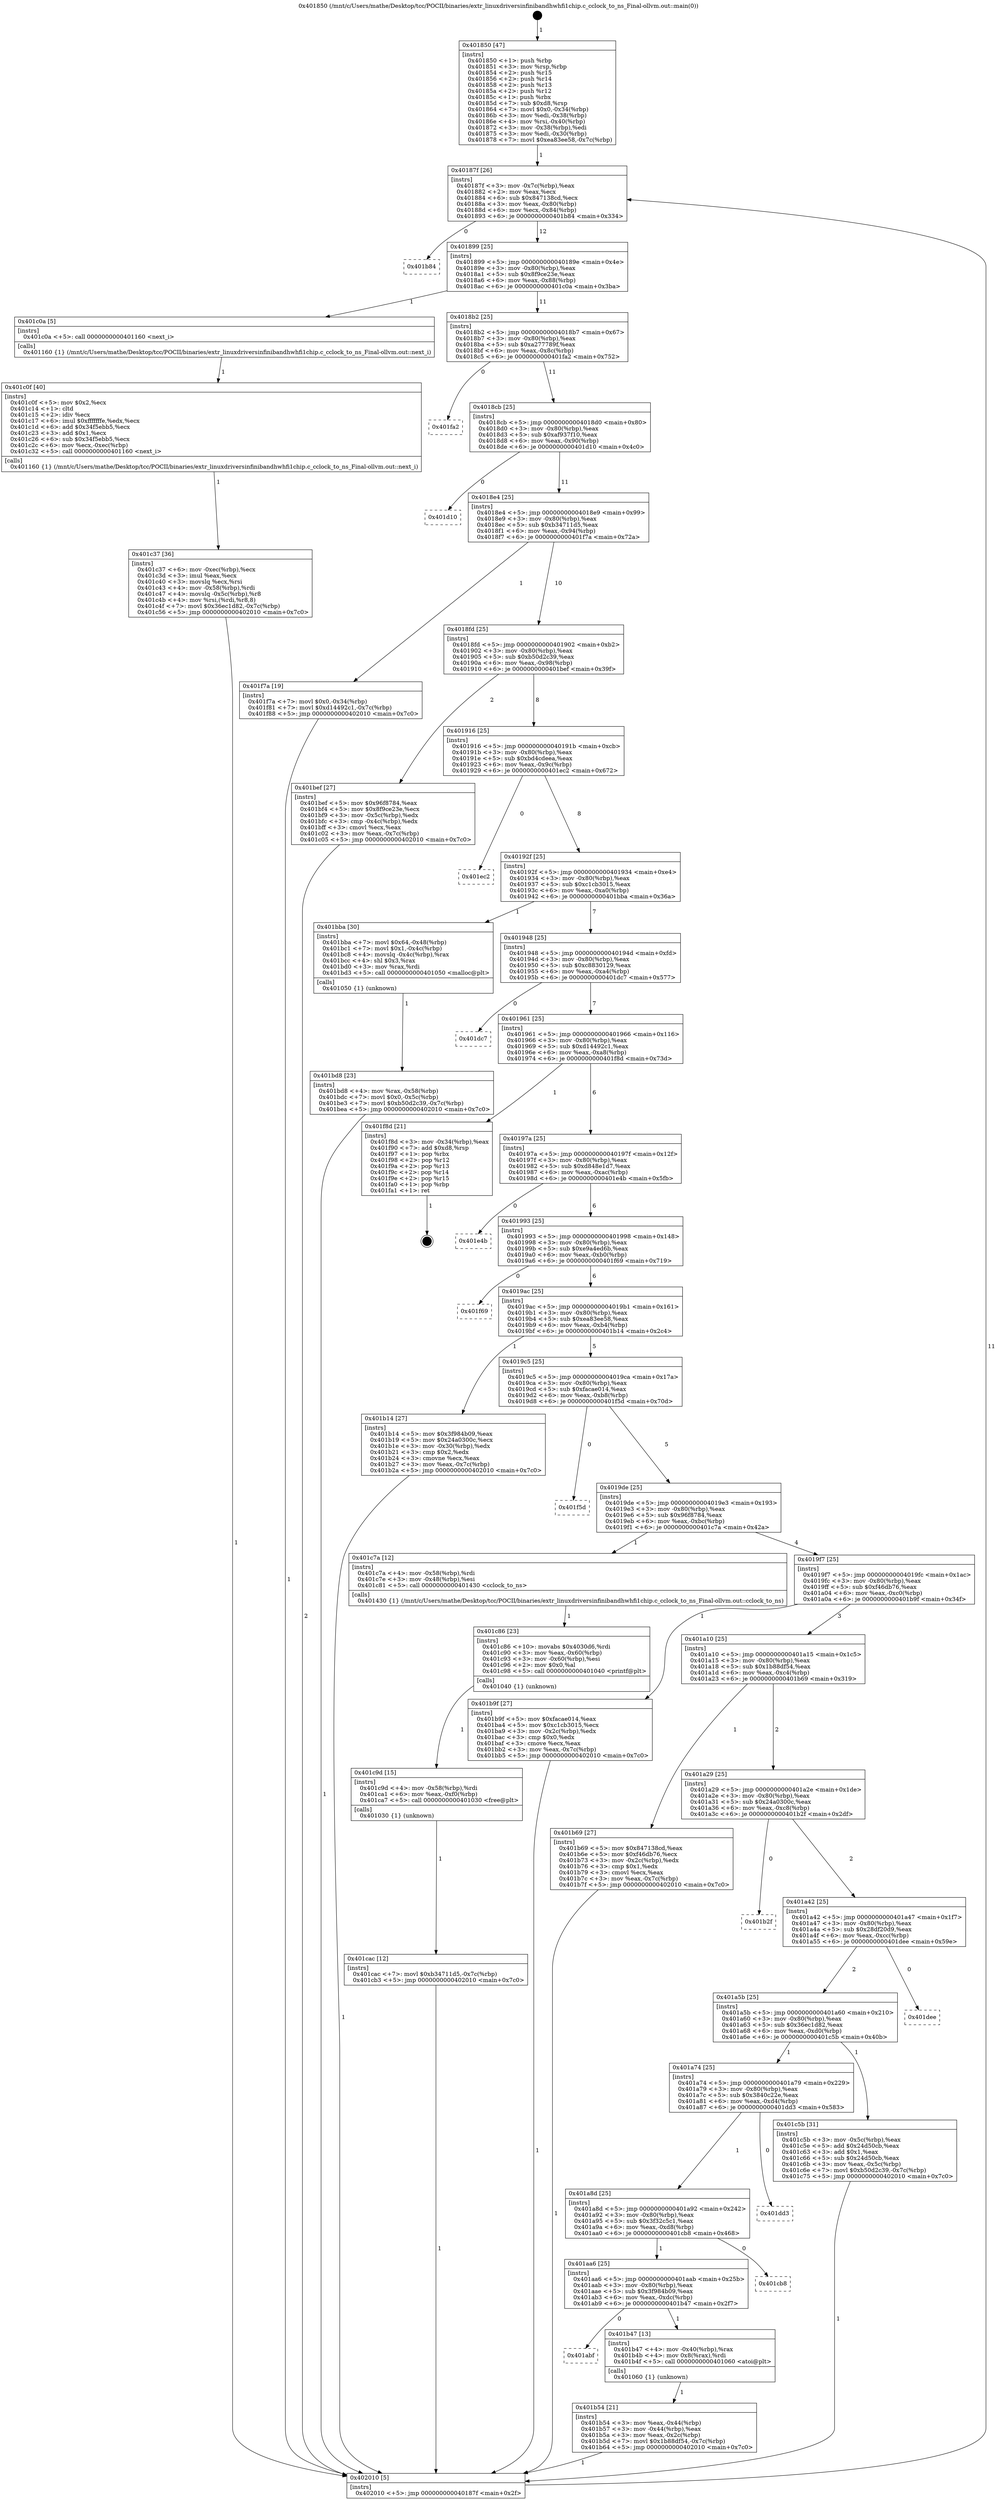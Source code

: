 digraph "0x401850" {
  label = "0x401850 (/mnt/c/Users/mathe/Desktop/tcc/POCII/binaries/extr_linuxdriversinfinibandhwhfi1chip.c_cclock_to_ns_Final-ollvm.out::main(0))"
  labelloc = "t"
  node[shape=record]

  Entry [label="",width=0.3,height=0.3,shape=circle,fillcolor=black,style=filled]
  "0x40187f" [label="{
     0x40187f [26]\l
     | [instrs]\l
     &nbsp;&nbsp;0x40187f \<+3\>: mov -0x7c(%rbp),%eax\l
     &nbsp;&nbsp;0x401882 \<+2\>: mov %eax,%ecx\l
     &nbsp;&nbsp;0x401884 \<+6\>: sub $0x847138cd,%ecx\l
     &nbsp;&nbsp;0x40188a \<+3\>: mov %eax,-0x80(%rbp)\l
     &nbsp;&nbsp;0x40188d \<+6\>: mov %ecx,-0x84(%rbp)\l
     &nbsp;&nbsp;0x401893 \<+6\>: je 0000000000401b84 \<main+0x334\>\l
  }"]
  "0x401b84" [label="{
     0x401b84\l
  }", style=dashed]
  "0x401899" [label="{
     0x401899 [25]\l
     | [instrs]\l
     &nbsp;&nbsp;0x401899 \<+5\>: jmp 000000000040189e \<main+0x4e\>\l
     &nbsp;&nbsp;0x40189e \<+3\>: mov -0x80(%rbp),%eax\l
     &nbsp;&nbsp;0x4018a1 \<+5\>: sub $0x8f9ce23e,%eax\l
     &nbsp;&nbsp;0x4018a6 \<+6\>: mov %eax,-0x88(%rbp)\l
     &nbsp;&nbsp;0x4018ac \<+6\>: je 0000000000401c0a \<main+0x3ba\>\l
  }"]
  Exit [label="",width=0.3,height=0.3,shape=circle,fillcolor=black,style=filled,peripheries=2]
  "0x401c0a" [label="{
     0x401c0a [5]\l
     | [instrs]\l
     &nbsp;&nbsp;0x401c0a \<+5\>: call 0000000000401160 \<next_i\>\l
     | [calls]\l
     &nbsp;&nbsp;0x401160 \{1\} (/mnt/c/Users/mathe/Desktop/tcc/POCII/binaries/extr_linuxdriversinfinibandhwhfi1chip.c_cclock_to_ns_Final-ollvm.out::next_i)\l
  }"]
  "0x4018b2" [label="{
     0x4018b2 [25]\l
     | [instrs]\l
     &nbsp;&nbsp;0x4018b2 \<+5\>: jmp 00000000004018b7 \<main+0x67\>\l
     &nbsp;&nbsp;0x4018b7 \<+3\>: mov -0x80(%rbp),%eax\l
     &nbsp;&nbsp;0x4018ba \<+5\>: sub $0xa277789f,%eax\l
     &nbsp;&nbsp;0x4018bf \<+6\>: mov %eax,-0x8c(%rbp)\l
     &nbsp;&nbsp;0x4018c5 \<+6\>: je 0000000000401fa2 \<main+0x752\>\l
  }"]
  "0x401cac" [label="{
     0x401cac [12]\l
     | [instrs]\l
     &nbsp;&nbsp;0x401cac \<+7\>: movl $0xb34711d5,-0x7c(%rbp)\l
     &nbsp;&nbsp;0x401cb3 \<+5\>: jmp 0000000000402010 \<main+0x7c0\>\l
  }"]
  "0x401fa2" [label="{
     0x401fa2\l
  }", style=dashed]
  "0x4018cb" [label="{
     0x4018cb [25]\l
     | [instrs]\l
     &nbsp;&nbsp;0x4018cb \<+5\>: jmp 00000000004018d0 \<main+0x80\>\l
     &nbsp;&nbsp;0x4018d0 \<+3\>: mov -0x80(%rbp),%eax\l
     &nbsp;&nbsp;0x4018d3 \<+5\>: sub $0xaf937f10,%eax\l
     &nbsp;&nbsp;0x4018d8 \<+6\>: mov %eax,-0x90(%rbp)\l
     &nbsp;&nbsp;0x4018de \<+6\>: je 0000000000401d10 \<main+0x4c0\>\l
  }"]
  "0x401c9d" [label="{
     0x401c9d [15]\l
     | [instrs]\l
     &nbsp;&nbsp;0x401c9d \<+4\>: mov -0x58(%rbp),%rdi\l
     &nbsp;&nbsp;0x401ca1 \<+6\>: mov %eax,-0xf0(%rbp)\l
     &nbsp;&nbsp;0x401ca7 \<+5\>: call 0000000000401030 \<free@plt\>\l
     | [calls]\l
     &nbsp;&nbsp;0x401030 \{1\} (unknown)\l
  }"]
  "0x401d10" [label="{
     0x401d10\l
  }", style=dashed]
  "0x4018e4" [label="{
     0x4018e4 [25]\l
     | [instrs]\l
     &nbsp;&nbsp;0x4018e4 \<+5\>: jmp 00000000004018e9 \<main+0x99\>\l
     &nbsp;&nbsp;0x4018e9 \<+3\>: mov -0x80(%rbp),%eax\l
     &nbsp;&nbsp;0x4018ec \<+5\>: sub $0xb34711d5,%eax\l
     &nbsp;&nbsp;0x4018f1 \<+6\>: mov %eax,-0x94(%rbp)\l
     &nbsp;&nbsp;0x4018f7 \<+6\>: je 0000000000401f7a \<main+0x72a\>\l
  }"]
  "0x401c86" [label="{
     0x401c86 [23]\l
     | [instrs]\l
     &nbsp;&nbsp;0x401c86 \<+10\>: movabs $0x4030d6,%rdi\l
     &nbsp;&nbsp;0x401c90 \<+3\>: mov %eax,-0x60(%rbp)\l
     &nbsp;&nbsp;0x401c93 \<+3\>: mov -0x60(%rbp),%esi\l
     &nbsp;&nbsp;0x401c96 \<+2\>: mov $0x0,%al\l
     &nbsp;&nbsp;0x401c98 \<+5\>: call 0000000000401040 \<printf@plt\>\l
     | [calls]\l
     &nbsp;&nbsp;0x401040 \{1\} (unknown)\l
  }"]
  "0x401f7a" [label="{
     0x401f7a [19]\l
     | [instrs]\l
     &nbsp;&nbsp;0x401f7a \<+7\>: movl $0x0,-0x34(%rbp)\l
     &nbsp;&nbsp;0x401f81 \<+7\>: movl $0xd14492c1,-0x7c(%rbp)\l
     &nbsp;&nbsp;0x401f88 \<+5\>: jmp 0000000000402010 \<main+0x7c0\>\l
  }"]
  "0x4018fd" [label="{
     0x4018fd [25]\l
     | [instrs]\l
     &nbsp;&nbsp;0x4018fd \<+5\>: jmp 0000000000401902 \<main+0xb2\>\l
     &nbsp;&nbsp;0x401902 \<+3\>: mov -0x80(%rbp),%eax\l
     &nbsp;&nbsp;0x401905 \<+5\>: sub $0xb50d2c39,%eax\l
     &nbsp;&nbsp;0x40190a \<+6\>: mov %eax,-0x98(%rbp)\l
     &nbsp;&nbsp;0x401910 \<+6\>: je 0000000000401bef \<main+0x39f\>\l
  }"]
  "0x401c37" [label="{
     0x401c37 [36]\l
     | [instrs]\l
     &nbsp;&nbsp;0x401c37 \<+6\>: mov -0xec(%rbp),%ecx\l
     &nbsp;&nbsp;0x401c3d \<+3\>: imul %eax,%ecx\l
     &nbsp;&nbsp;0x401c40 \<+3\>: movslq %ecx,%rsi\l
     &nbsp;&nbsp;0x401c43 \<+4\>: mov -0x58(%rbp),%rdi\l
     &nbsp;&nbsp;0x401c47 \<+4\>: movslq -0x5c(%rbp),%r8\l
     &nbsp;&nbsp;0x401c4b \<+4\>: mov %rsi,(%rdi,%r8,8)\l
     &nbsp;&nbsp;0x401c4f \<+7\>: movl $0x36ec1d82,-0x7c(%rbp)\l
     &nbsp;&nbsp;0x401c56 \<+5\>: jmp 0000000000402010 \<main+0x7c0\>\l
  }"]
  "0x401bef" [label="{
     0x401bef [27]\l
     | [instrs]\l
     &nbsp;&nbsp;0x401bef \<+5\>: mov $0x96f8784,%eax\l
     &nbsp;&nbsp;0x401bf4 \<+5\>: mov $0x8f9ce23e,%ecx\l
     &nbsp;&nbsp;0x401bf9 \<+3\>: mov -0x5c(%rbp),%edx\l
     &nbsp;&nbsp;0x401bfc \<+3\>: cmp -0x4c(%rbp),%edx\l
     &nbsp;&nbsp;0x401bff \<+3\>: cmovl %ecx,%eax\l
     &nbsp;&nbsp;0x401c02 \<+3\>: mov %eax,-0x7c(%rbp)\l
     &nbsp;&nbsp;0x401c05 \<+5\>: jmp 0000000000402010 \<main+0x7c0\>\l
  }"]
  "0x401916" [label="{
     0x401916 [25]\l
     | [instrs]\l
     &nbsp;&nbsp;0x401916 \<+5\>: jmp 000000000040191b \<main+0xcb\>\l
     &nbsp;&nbsp;0x40191b \<+3\>: mov -0x80(%rbp),%eax\l
     &nbsp;&nbsp;0x40191e \<+5\>: sub $0xbd4cdeea,%eax\l
     &nbsp;&nbsp;0x401923 \<+6\>: mov %eax,-0x9c(%rbp)\l
     &nbsp;&nbsp;0x401929 \<+6\>: je 0000000000401ec2 \<main+0x672\>\l
  }"]
  "0x401c0f" [label="{
     0x401c0f [40]\l
     | [instrs]\l
     &nbsp;&nbsp;0x401c0f \<+5\>: mov $0x2,%ecx\l
     &nbsp;&nbsp;0x401c14 \<+1\>: cltd\l
     &nbsp;&nbsp;0x401c15 \<+2\>: idiv %ecx\l
     &nbsp;&nbsp;0x401c17 \<+6\>: imul $0xfffffffe,%edx,%ecx\l
     &nbsp;&nbsp;0x401c1d \<+6\>: add $0x34f5ebb5,%ecx\l
     &nbsp;&nbsp;0x401c23 \<+3\>: add $0x1,%ecx\l
     &nbsp;&nbsp;0x401c26 \<+6\>: sub $0x34f5ebb5,%ecx\l
     &nbsp;&nbsp;0x401c2c \<+6\>: mov %ecx,-0xec(%rbp)\l
     &nbsp;&nbsp;0x401c32 \<+5\>: call 0000000000401160 \<next_i\>\l
     | [calls]\l
     &nbsp;&nbsp;0x401160 \{1\} (/mnt/c/Users/mathe/Desktop/tcc/POCII/binaries/extr_linuxdriversinfinibandhwhfi1chip.c_cclock_to_ns_Final-ollvm.out::next_i)\l
  }"]
  "0x401ec2" [label="{
     0x401ec2\l
  }", style=dashed]
  "0x40192f" [label="{
     0x40192f [25]\l
     | [instrs]\l
     &nbsp;&nbsp;0x40192f \<+5\>: jmp 0000000000401934 \<main+0xe4\>\l
     &nbsp;&nbsp;0x401934 \<+3\>: mov -0x80(%rbp),%eax\l
     &nbsp;&nbsp;0x401937 \<+5\>: sub $0xc1cb3015,%eax\l
     &nbsp;&nbsp;0x40193c \<+6\>: mov %eax,-0xa0(%rbp)\l
     &nbsp;&nbsp;0x401942 \<+6\>: je 0000000000401bba \<main+0x36a\>\l
  }"]
  "0x401bd8" [label="{
     0x401bd8 [23]\l
     | [instrs]\l
     &nbsp;&nbsp;0x401bd8 \<+4\>: mov %rax,-0x58(%rbp)\l
     &nbsp;&nbsp;0x401bdc \<+7\>: movl $0x0,-0x5c(%rbp)\l
     &nbsp;&nbsp;0x401be3 \<+7\>: movl $0xb50d2c39,-0x7c(%rbp)\l
     &nbsp;&nbsp;0x401bea \<+5\>: jmp 0000000000402010 \<main+0x7c0\>\l
  }"]
  "0x401bba" [label="{
     0x401bba [30]\l
     | [instrs]\l
     &nbsp;&nbsp;0x401bba \<+7\>: movl $0x64,-0x48(%rbp)\l
     &nbsp;&nbsp;0x401bc1 \<+7\>: movl $0x1,-0x4c(%rbp)\l
     &nbsp;&nbsp;0x401bc8 \<+4\>: movslq -0x4c(%rbp),%rax\l
     &nbsp;&nbsp;0x401bcc \<+4\>: shl $0x3,%rax\l
     &nbsp;&nbsp;0x401bd0 \<+3\>: mov %rax,%rdi\l
     &nbsp;&nbsp;0x401bd3 \<+5\>: call 0000000000401050 \<malloc@plt\>\l
     | [calls]\l
     &nbsp;&nbsp;0x401050 \{1\} (unknown)\l
  }"]
  "0x401948" [label="{
     0x401948 [25]\l
     | [instrs]\l
     &nbsp;&nbsp;0x401948 \<+5\>: jmp 000000000040194d \<main+0xfd\>\l
     &nbsp;&nbsp;0x40194d \<+3\>: mov -0x80(%rbp),%eax\l
     &nbsp;&nbsp;0x401950 \<+5\>: sub $0xc8830129,%eax\l
     &nbsp;&nbsp;0x401955 \<+6\>: mov %eax,-0xa4(%rbp)\l
     &nbsp;&nbsp;0x40195b \<+6\>: je 0000000000401dc7 \<main+0x577\>\l
  }"]
  "0x401b54" [label="{
     0x401b54 [21]\l
     | [instrs]\l
     &nbsp;&nbsp;0x401b54 \<+3\>: mov %eax,-0x44(%rbp)\l
     &nbsp;&nbsp;0x401b57 \<+3\>: mov -0x44(%rbp),%eax\l
     &nbsp;&nbsp;0x401b5a \<+3\>: mov %eax,-0x2c(%rbp)\l
     &nbsp;&nbsp;0x401b5d \<+7\>: movl $0x1b88df54,-0x7c(%rbp)\l
     &nbsp;&nbsp;0x401b64 \<+5\>: jmp 0000000000402010 \<main+0x7c0\>\l
  }"]
  "0x401dc7" [label="{
     0x401dc7\l
  }", style=dashed]
  "0x401961" [label="{
     0x401961 [25]\l
     | [instrs]\l
     &nbsp;&nbsp;0x401961 \<+5\>: jmp 0000000000401966 \<main+0x116\>\l
     &nbsp;&nbsp;0x401966 \<+3\>: mov -0x80(%rbp),%eax\l
     &nbsp;&nbsp;0x401969 \<+5\>: sub $0xd14492c1,%eax\l
     &nbsp;&nbsp;0x40196e \<+6\>: mov %eax,-0xa8(%rbp)\l
     &nbsp;&nbsp;0x401974 \<+6\>: je 0000000000401f8d \<main+0x73d\>\l
  }"]
  "0x401abf" [label="{
     0x401abf\l
  }", style=dashed]
  "0x401f8d" [label="{
     0x401f8d [21]\l
     | [instrs]\l
     &nbsp;&nbsp;0x401f8d \<+3\>: mov -0x34(%rbp),%eax\l
     &nbsp;&nbsp;0x401f90 \<+7\>: add $0xd8,%rsp\l
     &nbsp;&nbsp;0x401f97 \<+1\>: pop %rbx\l
     &nbsp;&nbsp;0x401f98 \<+2\>: pop %r12\l
     &nbsp;&nbsp;0x401f9a \<+2\>: pop %r13\l
     &nbsp;&nbsp;0x401f9c \<+2\>: pop %r14\l
     &nbsp;&nbsp;0x401f9e \<+2\>: pop %r15\l
     &nbsp;&nbsp;0x401fa0 \<+1\>: pop %rbp\l
     &nbsp;&nbsp;0x401fa1 \<+1\>: ret\l
  }"]
  "0x40197a" [label="{
     0x40197a [25]\l
     | [instrs]\l
     &nbsp;&nbsp;0x40197a \<+5\>: jmp 000000000040197f \<main+0x12f\>\l
     &nbsp;&nbsp;0x40197f \<+3\>: mov -0x80(%rbp),%eax\l
     &nbsp;&nbsp;0x401982 \<+5\>: sub $0xd848e1d7,%eax\l
     &nbsp;&nbsp;0x401987 \<+6\>: mov %eax,-0xac(%rbp)\l
     &nbsp;&nbsp;0x40198d \<+6\>: je 0000000000401e4b \<main+0x5fb\>\l
  }"]
  "0x401b47" [label="{
     0x401b47 [13]\l
     | [instrs]\l
     &nbsp;&nbsp;0x401b47 \<+4\>: mov -0x40(%rbp),%rax\l
     &nbsp;&nbsp;0x401b4b \<+4\>: mov 0x8(%rax),%rdi\l
     &nbsp;&nbsp;0x401b4f \<+5\>: call 0000000000401060 \<atoi@plt\>\l
     | [calls]\l
     &nbsp;&nbsp;0x401060 \{1\} (unknown)\l
  }"]
  "0x401e4b" [label="{
     0x401e4b\l
  }", style=dashed]
  "0x401993" [label="{
     0x401993 [25]\l
     | [instrs]\l
     &nbsp;&nbsp;0x401993 \<+5\>: jmp 0000000000401998 \<main+0x148\>\l
     &nbsp;&nbsp;0x401998 \<+3\>: mov -0x80(%rbp),%eax\l
     &nbsp;&nbsp;0x40199b \<+5\>: sub $0xe9a4ed6b,%eax\l
     &nbsp;&nbsp;0x4019a0 \<+6\>: mov %eax,-0xb0(%rbp)\l
     &nbsp;&nbsp;0x4019a6 \<+6\>: je 0000000000401f69 \<main+0x719\>\l
  }"]
  "0x401aa6" [label="{
     0x401aa6 [25]\l
     | [instrs]\l
     &nbsp;&nbsp;0x401aa6 \<+5\>: jmp 0000000000401aab \<main+0x25b\>\l
     &nbsp;&nbsp;0x401aab \<+3\>: mov -0x80(%rbp),%eax\l
     &nbsp;&nbsp;0x401aae \<+5\>: sub $0x3f984b09,%eax\l
     &nbsp;&nbsp;0x401ab3 \<+6\>: mov %eax,-0xdc(%rbp)\l
     &nbsp;&nbsp;0x401ab9 \<+6\>: je 0000000000401b47 \<main+0x2f7\>\l
  }"]
  "0x401f69" [label="{
     0x401f69\l
  }", style=dashed]
  "0x4019ac" [label="{
     0x4019ac [25]\l
     | [instrs]\l
     &nbsp;&nbsp;0x4019ac \<+5\>: jmp 00000000004019b1 \<main+0x161\>\l
     &nbsp;&nbsp;0x4019b1 \<+3\>: mov -0x80(%rbp),%eax\l
     &nbsp;&nbsp;0x4019b4 \<+5\>: sub $0xea83ee58,%eax\l
     &nbsp;&nbsp;0x4019b9 \<+6\>: mov %eax,-0xb4(%rbp)\l
     &nbsp;&nbsp;0x4019bf \<+6\>: je 0000000000401b14 \<main+0x2c4\>\l
  }"]
  "0x401cb8" [label="{
     0x401cb8\l
  }", style=dashed]
  "0x401b14" [label="{
     0x401b14 [27]\l
     | [instrs]\l
     &nbsp;&nbsp;0x401b14 \<+5\>: mov $0x3f984b09,%eax\l
     &nbsp;&nbsp;0x401b19 \<+5\>: mov $0x24a0300c,%ecx\l
     &nbsp;&nbsp;0x401b1e \<+3\>: mov -0x30(%rbp),%edx\l
     &nbsp;&nbsp;0x401b21 \<+3\>: cmp $0x2,%edx\l
     &nbsp;&nbsp;0x401b24 \<+3\>: cmovne %ecx,%eax\l
     &nbsp;&nbsp;0x401b27 \<+3\>: mov %eax,-0x7c(%rbp)\l
     &nbsp;&nbsp;0x401b2a \<+5\>: jmp 0000000000402010 \<main+0x7c0\>\l
  }"]
  "0x4019c5" [label="{
     0x4019c5 [25]\l
     | [instrs]\l
     &nbsp;&nbsp;0x4019c5 \<+5\>: jmp 00000000004019ca \<main+0x17a\>\l
     &nbsp;&nbsp;0x4019ca \<+3\>: mov -0x80(%rbp),%eax\l
     &nbsp;&nbsp;0x4019cd \<+5\>: sub $0xfacae014,%eax\l
     &nbsp;&nbsp;0x4019d2 \<+6\>: mov %eax,-0xb8(%rbp)\l
     &nbsp;&nbsp;0x4019d8 \<+6\>: je 0000000000401f5d \<main+0x70d\>\l
  }"]
  "0x402010" [label="{
     0x402010 [5]\l
     | [instrs]\l
     &nbsp;&nbsp;0x402010 \<+5\>: jmp 000000000040187f \<main+0x2f\>\l
  }"]
  "0x401850" [label="{
     0x401850 [47]\l
     | [instrs]\l
     &nbsp;&nbsp;0x401850 \<+1\>: push %rbp\l
     &nbsp;&nbsp;0x401851 \<+3\>: mov %rsp,%rbp\l
     &nbsp;&nbsp;0x401854 \<+2\>: push %r15\l
     &nbsp;&nbsp;0x401856 \<+2\>: push %r14\l
     &nbsp;&nbsp;0x401858 \<+2\>: push %r13\l
     &nbsp;&nbsp;0x40185a \<+2\>: push %r12\l
     &nbsp;&nbsp;0x40185c \<+1\>: push %rbx\l
     &nbsp;&nbsp;0x40185d \<+7\>: sub $0xd8,%rsp\l
     &nbsp;&nbsp;0x401864 \<+7\>: movl $0x0,-0x34(%rbp)\l
     &nbsp;&nbsp;0x40186b \<+3\>: mov %edi,-0x38(%rbp)\l
     &nbsp;&nbsp;0x40186e \<+4\>: mov %rsi,-0x40(%rbp)\l
     &nbsp;&nbsp;0x401872 \<+3\>: mov -0x38(%rbp),%edi\l
     &nbsp;&nbsp;0x401875 \<+3\>: mov %edi,-0x30(%rbp)\l
     &nbsp;&nbsp;0x401878 \<+7\>: movl $0xea83ee58,-0x7c(%rbp)\l
  }"]
  "0x401a8d" [label="{
     0x401a8d [25]\l
     | [instrs]\l
     &nbsp;&nbsp;0x401a8d \<+5\>: jmp 0000000000401a92 \<main+0x242\>\l
     &nbsp;&nbsp;0x401a92 \<+3\>: mov -0x80(%rbp),%eax\l
     &nbsp;&nbsp;0x401a95 \<+5\>: sub $0x3f32c5c1,%eax\l
     &nbsp;&nbsp;0x401a9a \<+6\>: mov %eax,-0xd8(%rbp)\l
     &nbsp;&nbsp;0x401aa0 \<+6\>: je 0000000000401cb8 \<main+0x468\>\l
  }"]
  "0x401f5d" [label="{
     0x401f5d\l
  }", style=dashed]
  "0x4019de" [label="{
     0x4019de [25]\l
     | [instrs]\l
     &nbsp;&nbsp;0x4019de \<+5\>: jmp 00000000004019e3 \<main+0x193\>\l
     &nbsp;&nbsp;0x4019e3 \<+3\>: mov -0x80(%rbp),%eax\l
     &nbsp;&nbsp;0x4019e6 \<+5\>: sub $0x96f8784,%eax\l
     &nbsp;&nbsp;0x4019eb \<+6\>: mov %eax,-0xbc(%rbp)\l
     &nbsp;&nbsp;0x4019f1 \<+6\>: je 0000000000401c7a \<main+0x42a\>\l
  }"]
  "0x401dd3" [label="{
     0x401dd3\l
  }", style=dashed]
  "0x401c7a" [label="{
     0x401c7a [12]\l
     | [instrs]\l
     &nbsp;&nbsp;0x401c7a \<+4\>: mov -0x58(%rbp),%rdi\l
     &nbsp;&nbsp;0x401c7e \<+3\>: mov -0x48(%rbp),%esi\l
     &nbsp;&nbsp;0x401c81 \<+5\>: call 0000000000401430 \<cclock_to_ns\>\l
     | [calls]\l
     &nbsp;&nbsp;0x401430 \{1\} (/mnt/c/Users/mathe/Desktop/tcc/POCII/binaries/extr_linuxdriversinfinibandhwhfi1chip.c_cclock_to_ns_Final-ollvm.out::cclock_to_ns)\l
  }"]
  "0x4019f7" [label="{
     0x4019f7 [25]\l
     | [instrs]\l
     &nbsp;&nbsp;0x4019f7 \<+5\>: jmp 00000000004019fc \<main+0x1ac\>\l
     &nbsp;&nbsp;0x4019fc \<+3\>: mov -0x80(%rbp),%eax\l
     &nbsp;&nbsp;0x4019ff \<+5\>: sub $0xf46db76,%eax\l
     &nbsp;&nbsp;0x401a04 \<+6\>: mov %eax,-0xc0(%rbp)\l
     &nbsp;&nbsp;0x401a0a \<+6\>: je 0000000000401b9f \<main+0x34f\>\l
  }"]
  "0x401a74" [label="{
     0x401a74 [25]\l
     | [instrs]\l
     &nbsp;&nbsp;0x401a74 \<+5\>: jmp 0000000000401a79 \<main+0x229\>\l
     &nbsp;&nbsp;0x401a79 \<+3\>: mov -0x80(%rbp),%eax\l
     &nbsp;&nbsp;0x401a7c \<+5\>: sub $0x3840c22e,%eax\l
     &nbsp;&nbsp;0x401a81 \<+6\>: mov %eax,-0xd4(%rbp)\l
     &nbsp;&nbsp;0x401a87 \<+6\>: je 0000000000401dd3 \<main+0x583\>\l
  }"]
  "0x401b9f" [label="{
     0x401b9f [27]\l
     | [instrs]\l
     &nbsp;&nbsp;0x401b9f \<+5\>: mov $0xfacae014,%eax\l
     &nbsp;&nbsp;0x401ba4 \<+5\>: mov $0xc1cb3015,%ecx\l
     &nbsp;&nbsp;0x401ba9 \<+3\>: mov -0x2c(%rbp),%edx\l
     &nbsp;&nbsp;0x401bac \<+3\>: cmp $0x0,%edx\l
     &nbsp;&nbsp;0x401baf \<+3\>: cmove %ecx,%eax\l
     &nbsp;&nbsp;0x401bb2 \<+3\>: mov %eax,-0x7c(%rbp)\l
     &nbsp;&nbsp;0x401bb5 \<+5\>: jmp 0000000000402010 \<main+0x7c0\>\l
  }"]
  "0x401a10" [label="{
     0x401a10 [25]\l
     | [instrs]\l
     &nbsp;&nbsp;0x401a10 \<+5\>: jmp 0000000000401a15 \<main+0x1c5\>\l
     &nbsp;&nbsp;0x401a15 \<+3\>: mov -0x80(%rbp),%eax\l
     &nbsp;&nbsp;0x401a18 \<+5\>: sub $0x1b88df54,%eax\l
     &nbsp;&nbsp;0x401a1d \<+6\>: mov %eax,-0xc4(%rbp)\l
     &nbsp;&nbsp;0x401a23 \<+6\>: je 0000000000401b69 \<main+0x319\>\l
  }"]
  "0x401c5b" [label="{
     0x401c5b [31]\l
     | [instrs]\l
     &nbsp;&nbsp;0x401c5b \<+3\>: mov -0x5c(%rbp),%eax\l
     &nbsp;&nbsp;0x401c5e \<+5\>: add $0x24d50cb,%eax\l
     &nbsp;&nbsp;0x401c63 \<+3\>: add $0x1,%eax\l
     &nbsp;&nbsp;0x401c66 \<+5\>: sub $0x24d50cb,%eax\l
     &nbsp;&nbsp;0x401c6b \<+3\>: mov %eax,-0x5c(%rbp)\l
     &nbsp;&nbsp;0x401c6e \<+7\>: movl $0xb50d2c39,-0x7c(%rbp)\l
     &nbsp;&nbsp;0x401c75 \<+5\>: jmp 0000000000402010 \<main+0x7c0\>\l
  }"]
  "0x401b69" [label="{
     0x401b69 [27]\l
     | [instrs]\l
     &nbsp;&nbsp;0x401b69 \<+5\>: mov $0x847138cd,%eax\l
     &nbsp;&nbsp;0x401b6e \<+5\>: mov $0xf46db76,%ecx\l
     &nbsp;&nbsp;0x401b73 \<+3\>: mov -0x2c(%rbp),%edx\l
     &nbsp;&nbsp;0x401b76 \<+3\>: cmp $0x1,%edx\l
     &nbsp;&nbsp;0x401b79 \<+3\>: cmovl %ecx,%eax\l
     &nbsp;&nbsp;0x401b7c \<+3\>: mov %eax,-0x7c(%rbp)\l
     &nbsp;&nbsp;0x401b7f \<+5\>: jmp 0000000000402010 \<main+0x7c0\>\l
  }"]
  "0x401a29" [label="{
     0x401a29 [25]\l
     | [instrs]\l
     &nbsp;&nbsp;0x401a29 \<+5\>: jmp 0000000000401a2e \<main+0x1de\>\l
     &nbsp;&nbsp;0x401a2e \<+3\>: mov -0x80(%rbp),%eax\l
     &nbsp;&nbsp;0x401a31 \<+5\>: sub $0x24a0300c,%eax\l
     &nbsp;&nbsp;0x401a36 \<+6\>: mov %eax,-0xc8(%rbp)\l
     &nbsp;&nbsp;0x401a3c \<+6\>: je 0000000000401b2f \<main+0x2df\>\l
  }"]
  "0x401a5b" [label="{
     0x401a5b [25]\l
     | [instrs]\l
     &nbsp;&nbsp;0x401a5b \<+5\>: jmp 0000000000401a60 \<main+0x210\>\l
     &nbsp;&nbsp;0x401a60 \<+3\>: mov -0x80(%rbp),%eax\l
     &nbsp;&nbsp;0x401a63 \<+5\>: sub $0x36ec1d82,%eax\l
     &nbsp;&nbsp;0x401a68 \<+6\>: mov %eax,-0xd0(%rbp)\l
     &nbsp;&nbsp;0x401a6e \<+6\>: je 0000000000401c5b \<main+0x40b\>\l
  }"]
  "0x401b2f" [label="{
     0x401b2f\l
  }", style=dashed]
  "0x401a42" [label="{
     0x401a42 [25]\l
     | [instrs]\l
     &nbsp;&nbsp;0x401a42 \<+5\>: jmp 0000000000401a47 \<main+0x1f7\>\l
     &nbsp;&nbsp;0x401a47 \<+3\>: mov -0x80(%rbp),%eax\l
     &nbsp;&nbsp;0x401a4a \<+5\>: sub $0x28df20d9,%eax\l
     &nbsp;&nbsp;0x401a4f \<+6\>: mov %eax,-0xcc(%rbp)\l
     &nbsp;&nbsp;0x401a55 \<+6\>: je 0000000000401dee \<main+0x59e\>\l
  }"]
  "0x401dee" [label="{
     0x401dee\l
  }", style=dashed]
  Entry -> "0x401850" [label=" 1"]
  "0x40187f" -> "0x401b84" [label=" 0"]
  "0x40187f" -> "0x401899" [label=" 12"]
  "0x401f8d" -> Exit [label=" 1"]
  "0x401899" -> "0x401c0a" [label=" 1"]
  "0x401899" -> "0x4018b2" [label=" 11"]
  "0x401f7a" -> "0x402010" [label=" 1"]
  "0x4018b2" -> "0x401fa2" [label=" 0"]
  "0x4018b2" -> "0x4018cb" [label=" 11"]
  "0x401cac" -> "0x402010" [label=" 1"]
  "0x4018cb" -> "0x401d10" [label=" 0"]
  "0x4018cb" -> "0x4018e4" [label=" 11"]
  "0x401c9d" -> "0x401cac" [label=" 1"]
  "0x4018e4" -> "0x401f7a" [label=" 1"]
  "0x4018e4" -> "0x4018fd" [label=" 10"]
  "0x401c86" -> "0x401c9d" [label=" 1"]
  "0x4018fd" -> "0x401bef" [label=" 2"]
  "0x4018fd" -> "0x401916" [label=" 8"]
  "0x401c7a" -> "0x401c86" [label=" 1"]
  "0x401916" -> "0x401ec2" [label=" 0"]
  "0x401916" -> "0x40192f" [label=" 8"]
  "0x401c5b" -> "0x402010" [label=" 1"]
  "0x40192f" -> "0x401bba" [label=" 1"]
  "0x40192f" -> "0x401948" [label=" 7"]
  "0x401c37" -> "0x402010" [label=" 1"]
  "0x401948" -> "0x401dc7" [label=" 0"]
  "0x401948" -> "0x401961" [label=" 7"]
  "0x401c0f" -> "0x401c37" [label=" 1"]
  "0x401961" -> "0x401f8d" [label=" 1"]
  "0x401961" -> "0x40197a" [label=" 6"]
  "0x401c0a" -> "0x401c0f" [label=" 1"]
  "0x40197a" -> "0x401e4b" [label=" 0"]
  "0x40197a" -> "0x401993" [label=" 6"]
  "0x401bef" -> "0x402010" [label=" 2"]
  "0x401993" -> "0x401f69" [label=" 0"]
  "0x401993" -> "0x4019ac" [label=" 6"]
  "0x401bba" -> "0x401bd8" [label=" 1"]
  "0x4019ac" -> "0x401b14" [label=" 1"]
  "0x4019ac" -> "0x4019c5" [label=" 5"]
  "0x401b14" -> "0x402010" [label=" 1"]
  "0x401850" -> "0x40187f" [label=" 1"]
  "0x402010" -> "0x40187f" [label=" 11"]
  "0x401b9f" -> "0x402010" [label=" 1"]
  "0x4019c5" -> "0x401f5d" [label=" 0"]
  "0x4019c5" -> "0x4019de" [label=" 5"]
  "0x401b54" -> "0x402010" [label=" 1"]
  "0x4019de" -> "0x401c7a" [label=" 1"]
  "0x4019de" -> "0x4019f7" [label=" 4"]
  "0x401b47" -> "0x401b54" [label=" 1"]
  "0x4019f7" -> "0x401b9f" [label=" 1"]
  "0x4019f7" -> "0x401a10" [label=" 3"]
  "0x401aa6" -> "0x401b47" [label=" 1"]
  "0x401a10" -> "0x401b69" [label=" 1"]
  "0x401a10" -> "0x401a29" [label=" 2"]
  "0x401bd8" -> "0x402010" [label=" 1"]
  "0x401a29" -> "0x401b2f" [label=" 0"]
  "0x401a29" -> "0x401a42" [label=" 2"]
  "0x401a8d" -> "0x401cb8" [label=" 0"]
  "0x401a42" -> "0x401dee" [label=" 0"]
  "0x401a42" -> "0x401a5b" [label=" 2"]
  "0x401a8d" -> "0x401aa6" [label=" 1"]
  "0x401a5b" -> "0x401c5b" [label=" 1"]
  "0x401a5b" -> "0x401a74" [label=" 1"]
  "0x401aa6" -> "0x401abf" [label=" 0"]
  "0x401a74" -> "0x401dd3" [label=" 0"]
  "0x401a74" -> "0x401a8d" [label=" 1"]
  "0x401b69" -> "0x402010" [label=" 1"]
}
